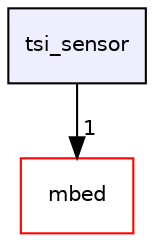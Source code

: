 digraph "tsi_sensor" {
  compound=true
  node [ fontsize="10", fontname="Helvetica"];
  edge [ labelfontsize="10", labelfontname="Helvetica"];
  dir_4862eb42aa85888d4dc5baac8dc774d3 [shape=box, label="tsi_sensor", style="filled", fillcolor="#eeeeff", pencolor="black", URL="dir_4862eb42aa85888d4dc5baac8dc774d3.html"];
  dir_746369e733900accdb87dbe74aa188c4 [shape=box label="mbed" fillcolor="white" style="filled" color="red" URL="dir_746369e733900accdb87dbe74aa188c4.html"];
  dir_4862eb42aa85888d4dc5baac8dc774d3->dir_746369e733900accdb87dbe74aa188c4 [headlabel="1", labeldistance=1.5 headhref="dir_000010_000001.html"];
}
